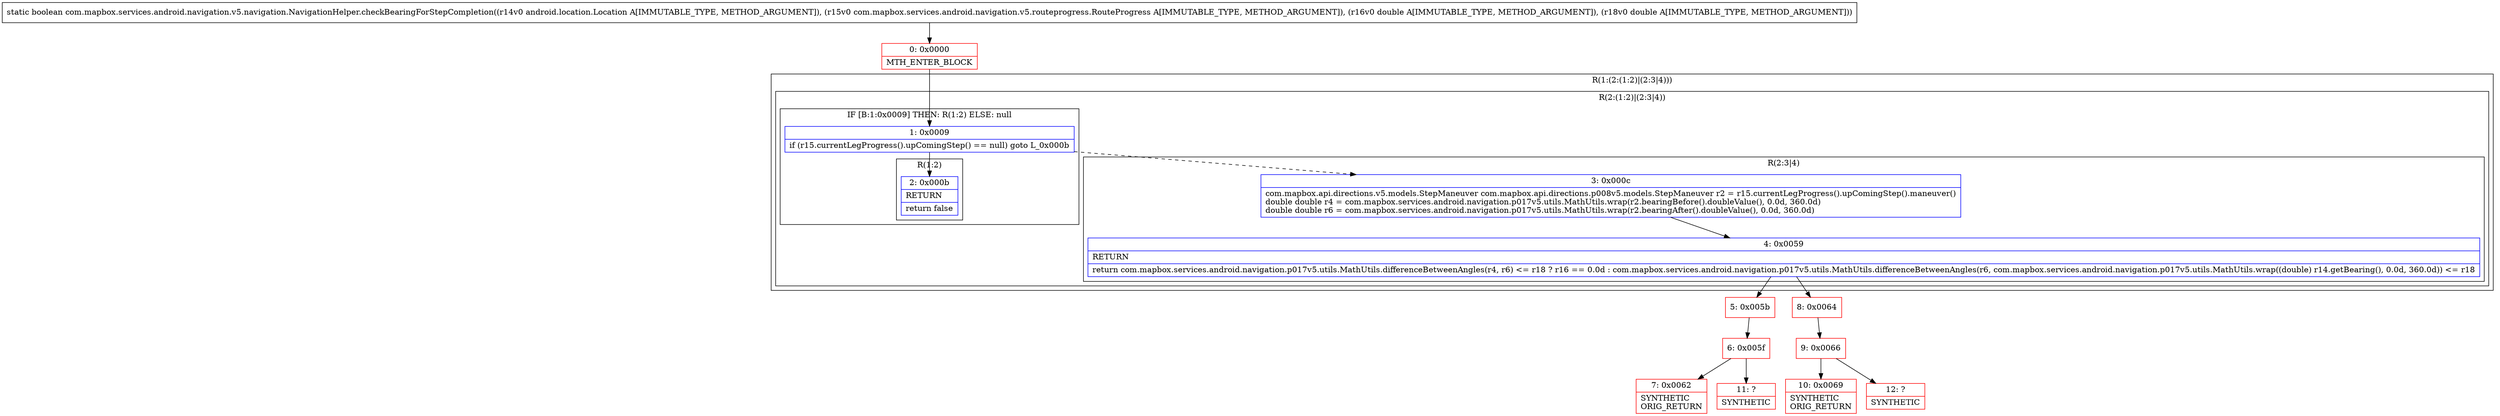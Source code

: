 digraph "CFG forcom.mapbox.services.android.navigation.v5.navigation.NavigationHelper.checkBearingForStepCompletion(Landroid\/location\/Location;Lcom\/mapbox\/services\/android\/navigation\/v5\/routeprogress\/RouteProgress;DD)Z" {
subgraph cluster_Region_1549597470 {
label = "R(1:(2:(1:2)|(2:3|4)))";
node [shape=record,color=blue];
subgraph cluster_Region_374269302 {
label = "R(2:(1:2)|(2:3|4))";
node [shape=record,color=blue];
subgraph cluster_IfRegion_426629379 {
label = "IF [B:1:0x0009] THEN: R(1:2) ELSE: null";
node [shape=record,color=blue];
Node_1 [shape=record,label="{1\:\ 0x0009|if (r15.currentLegProgress().upComingStep() == null) goto L_0x000b\l}"];
subgraph cluster_Region_544569484 {
label = "R(1:2)";
node [shape=record,color=blue];
Node_2 [shape=record,label="{2\:\ 0x000b|RETURN\l|return false\l}"];
}
}
subgraph cluster_Region_482831842 {
label = "R(2:3|4)";
node [shape=record,color=blue];
Node_3 [shape=record,label="{3\:\ 0x000c|com.mapbox.api.directions.v5.models.StepManeuver com.mapbox.api.directions.p008v5.models.StepManeuver r2 = r15.currentLegProgress().upComingStep().maneuver()\ldouble double r4 = com.mapbox.services.android.navigation.p017v5.utils.MathUtils.wrap(r2.bearingBefore().doubleValue(), 0.0d, 360.0d)\ldouble double r6 = com.mapbox.services.android.navigation.p017v5.utils.MathUtils.wrap(r2.bearingAfter().doubleValue(), 0.0d, 360.0d)\l}"];
Node_4 [shape=record,label="{4\:\ 0x0059|RETURN\l|return com.mapbox.services.android.navigation.p017v5.utils.MathUtils.differenceBetweenAngles(r4, r6) \<= r18 ? r16 == 0.0d : com.mapbox.services.android.navigation.p017v5.utils.MathUtils.differenceBetweenAngles(r6, com.mapbox.services.android.navigation.p017v5.utils.MathUtils.wrap((double) r14.getBearing(), 0.0d, 360.0d)) \<= r18\l}"];
}
}
}
Node_0 [shape=record,color=red,label="{0\:\ 0x0000|MTH_ENTER_BLOCK\l}"];
Node_5 [shape=record,color=red,label="{5\:\ 0x005b}"];
Node_6 [shape=record,color=red,label="{6\:\ 0x005f}"];
Node_7 [shape=record,color=red,label="{7\:\ 0x0062|SYNTHETIC\lORIG_RETURN\l}"];
Node_8 [shape=record,color=red,label="{8\:\ 0x0064}"];
Node_9 [shape=record,color=red,label="{9\:\ 0x0066}"];
Node_10 [shape=record,color=red,label="{10\:\ 0x0069|SYNTHETIC\lORIG_RETURN\l}"];
Node_11 [shape=record,color=red,label="{11\:\ ?|SYNTHETIC\l}"];
Node_12 [shape=record,color=red,label="{12\:\ ?|SYNTHETIC\l}"];
MethodNode[shape=record,label="{static boolean com.mapbox.services.android.navigation.v5.navigation.NavigationHelper.checkBearingForStepCompletion((r14v0 android.location.Location A[IMMUTABLE_TYPE, METHOD_ARGUMENT]), (r15v0 com.mapbox.services.android.navigation.v5.routeprogress.RouteProgress A[IMMUTABLE_TYPE, METHOD_ARGUMENT]), (r16v0 double A[IMMUTABLE_TYPE, METHOD_ARGUMENT]), (r18v0 double A[IMMUTABLE_TYPE, METHOD_ARGUMENT])) }"];
MethodNode -> Node_0;
Node_1 -> Node_2;
Node_1 -> Node_3[style=dashed];
Node_3 -> Node_4;
Node_4 -> Node_5;
Node_4 -> Node_8;
Node_0 -> Node_1;
Node_5 -> Node_6;
Node_6 -> Node_7;
Node_6 -> Node_11;
Node_8 -> Node_9;
Node_9 -> Node_10;
Node_9 -> Node_12;
}

